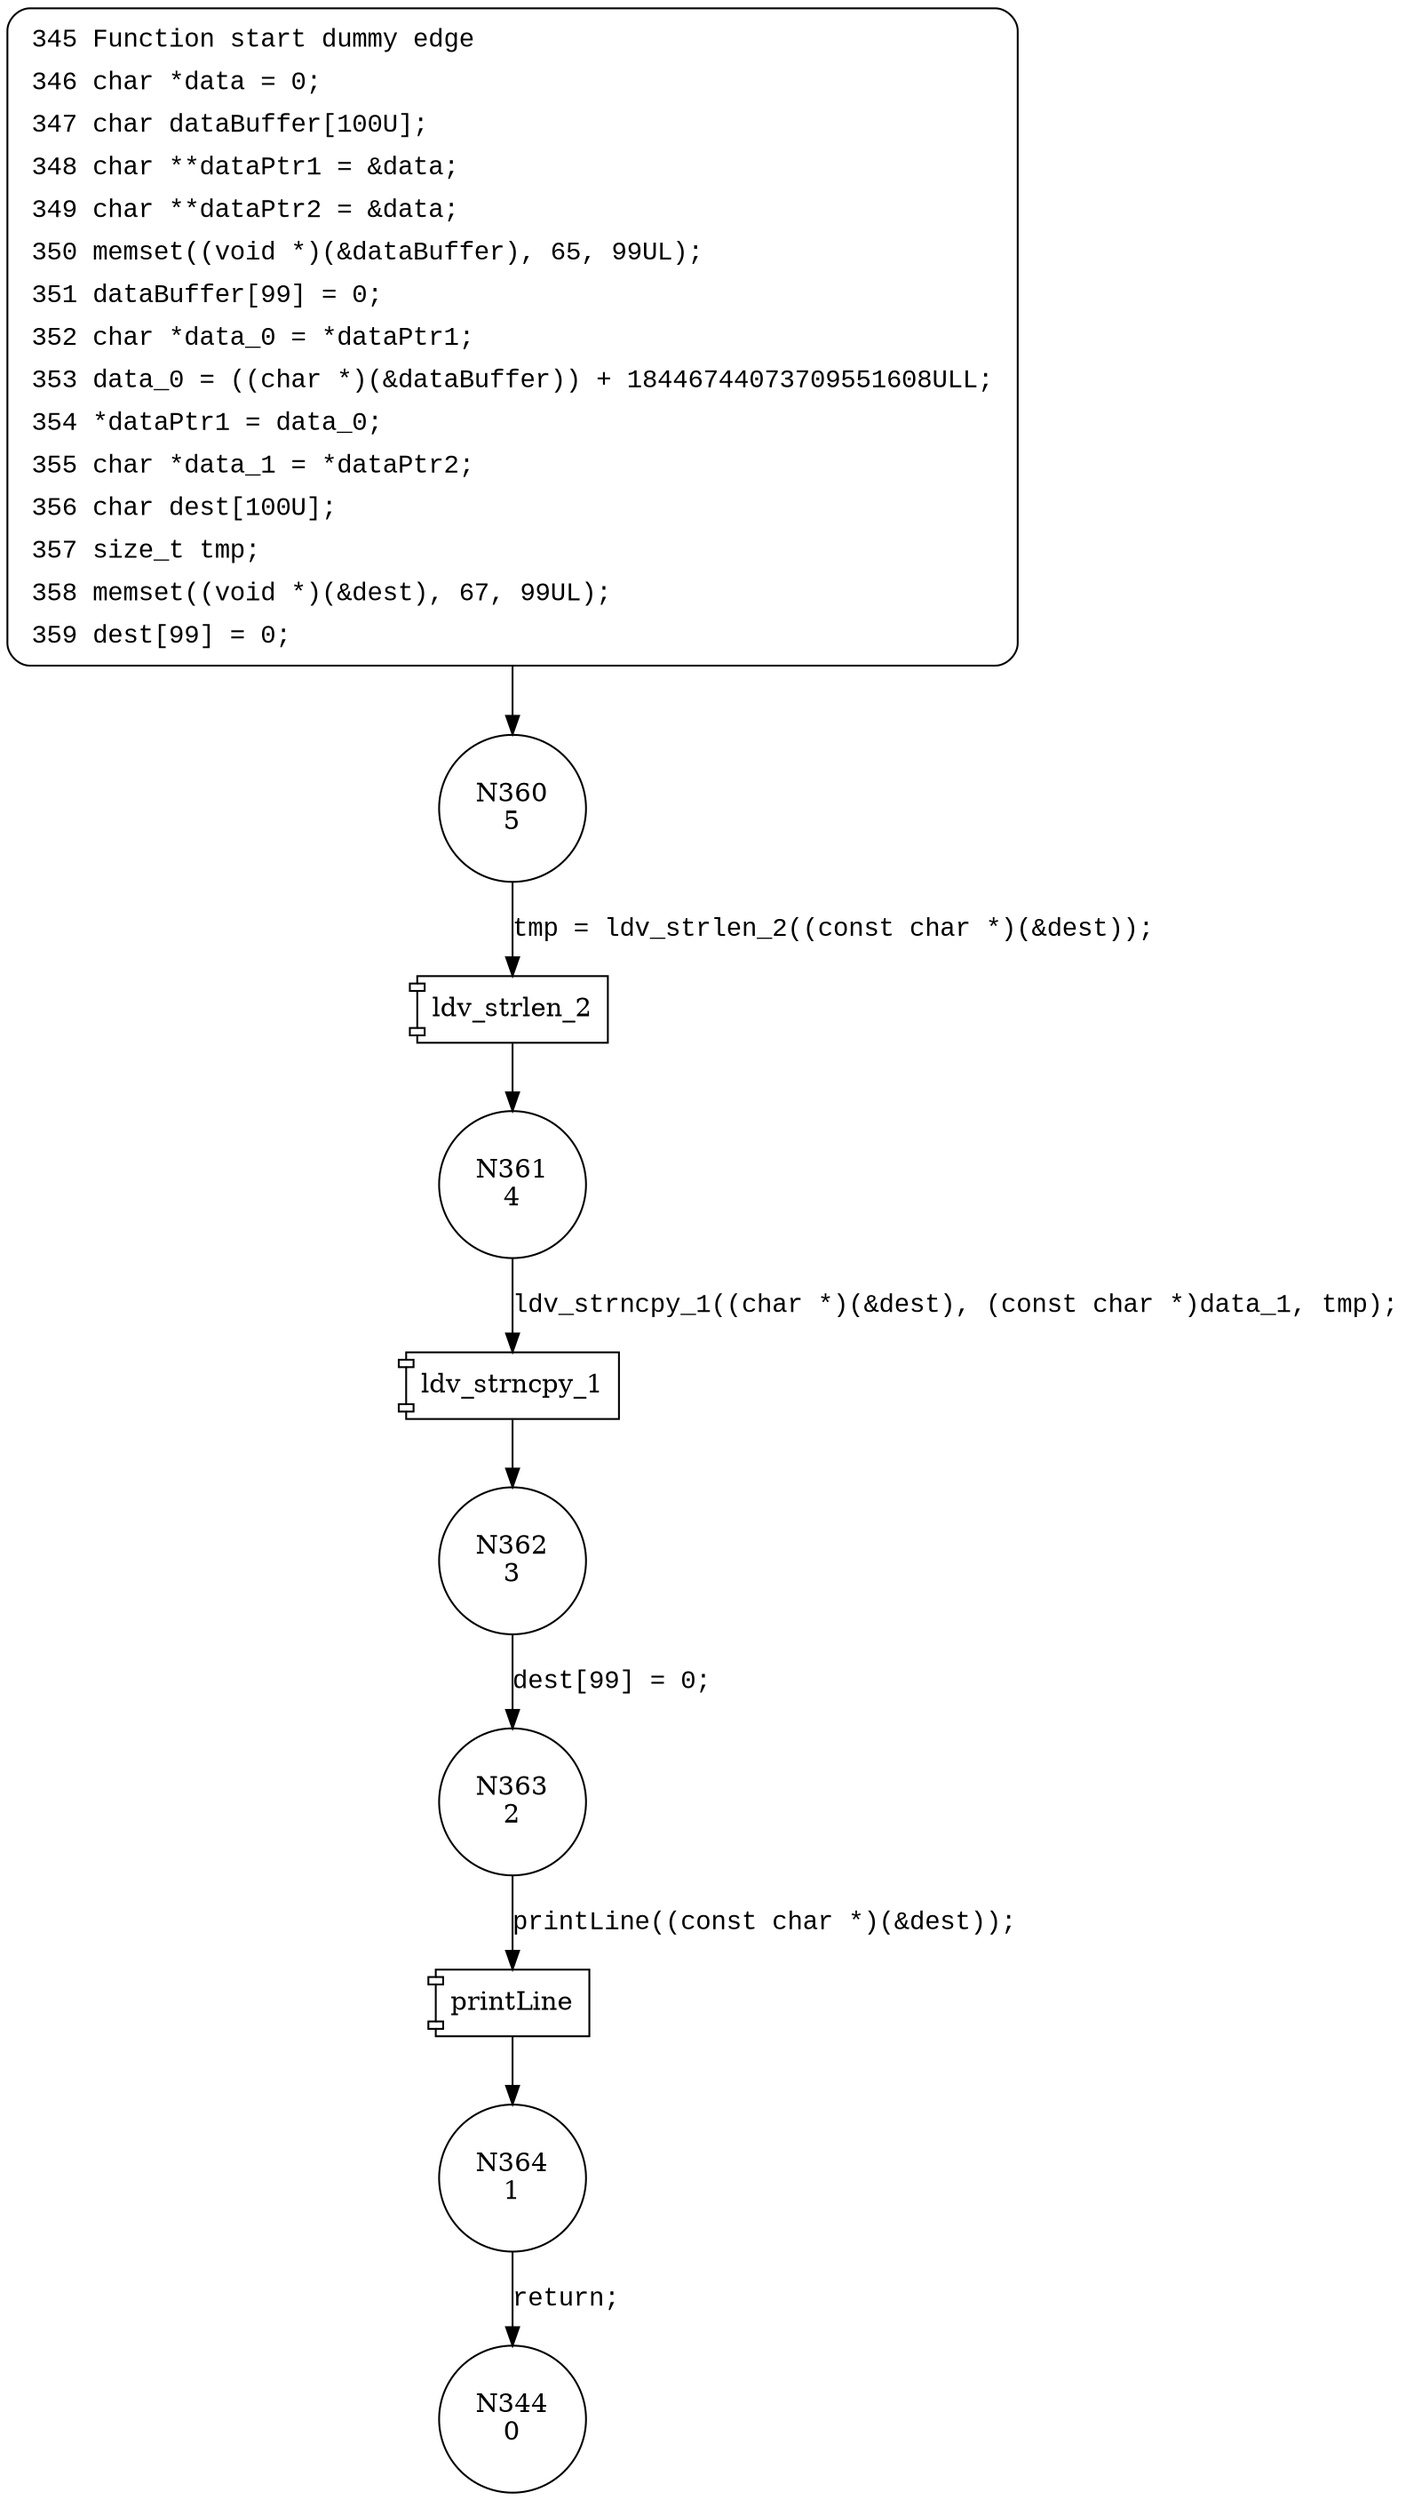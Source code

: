 digraph CWE127_Buffer_Underread__char_declare_ncpy_32_bad {
360 [shape="circle" label="N360\n5"]
361 [shape="circle" label="N361\n4"]
362 [shape="circle" label="N362\n3"]
363 [shape="circle" label="N363\n2"]
364 [shape="circle" label="N364\n1"]
344 [shape="circle" label="N344\n0"]
345 [style="filled,bold" penwidth="1" fillcolor="white" fontname="Courier New" shape="Mrecord" label=<<table border="0" cellborder="0" cellpadding="3" bgcolor="white"><tr><td align="right">345</td><td align="left">Function start dummy edge</td></tr><tr><td align="right">346</td><td align="left">char *data = 0;</td></tr><tr><td align="right">347</td><td align="left">char dataBuffer[100U];</td></tr><tr><td align="right">348</td><td align="left">char **dataPtr1 = &amp;data;</td></tr><tr><td align="right">349</td><td align="left">char **dataPtr2 = &amp;data;</td></tr><tr><td align="right">350</td><td align="left">memset((void *)(&amp;dataBuffer), 65, 99UL);</td></tr><tr><td align="right">351</td><td align="left">dataBuffer[99] = 0;</td></tr><tr><td align="right">352</td><td align="left">char *data_0 = *dataPtr1;</td></tr><tr><td align="right">353</td><td align="left">data_0 = ((char *)(&amp;dataBuffer)) + 18446744073709551608ULL;</td></tr><tr><td align="right">354</td><td align="left">*dataPtr1 = data_0;</td></tr><tr><td align="right">355</td><td align="left">char *data_1 = *dataPtr2;</td></tr><tr><td align="right">356</td><td align="left">char dest[100U];</td></tr><tr><td align="right">357</td><td align="left">size_t tmp;</td></tr><tr><td align="right">358</td><td align="left">memset((void *)(&amp;dest), 67, 99UL);</td></tr><tr><td align="right">359</td><td align="left">dest[99] = 0;</td></tr></table>>]
345 -> 360[label=""]
100007 [shape="component" label="ldv_strlen_2"]
360 -> 100007 [label="tmp = ldv_strlen_2((const char *)(&dest));" fontname="Courier New"]
100007 -> 361 [label="" fontname="Courier New"]
100008 [shape="component" label="ldv_strncpy_1"]
361 -> 100008 [label="ldv_strncpy_1((char *)(&dest), (const char *)data_1, tmp);" fontname="Courier New"]
100008 -> 362 [label="" fontname="Courier New"]
100009 [shape="component" label="printLine"]
363 -> 100009 [label="printLine((const char *)(&dest));" fontname="Courier New"]
100009 -> 364 [label="" fontname="Courier New"]
362 -> 363 [label="dest[99] = 0;" fontname="Courier New"]
364 -> 344 [label="return;" fontname="Courier New"]
}